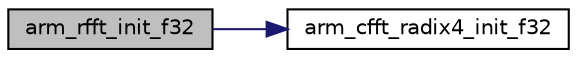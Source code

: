 digraph "arm_rfft_init_f32"
{
 // LATEX_PDF_SIZE
  edge [fontname="Helvetica",fontsize="10",labelfontname="Helvetica",labelfontsize="10"];
  node [fontname="Helvetica",fontsize="10",shape=record];
  rankdir="LR";
  Node1 [label="arm_rfft_init_f32",height=0.2,width=0.4,color="black", fillcolor="grey75", style="filled", fontcolor="black",tooltip="Initialization function for the floating-point RFFT/RIFFT."];
  Node1 -> Node2 [color="midnightblue",fontsize="10",style="solid",fontname="Helvetica"];
  Node2 [label="arm_cfft_radix4_init_f32",height=0.2,width=0.4,color="black", fillcolor="white", style="filled",URL="$group___complex_f_f_t.html#gaf336459f684f0b17bfae539ef1b1b78a",tooltip="Initialization function for the floating-point CFFT/CIFFT."];
}
